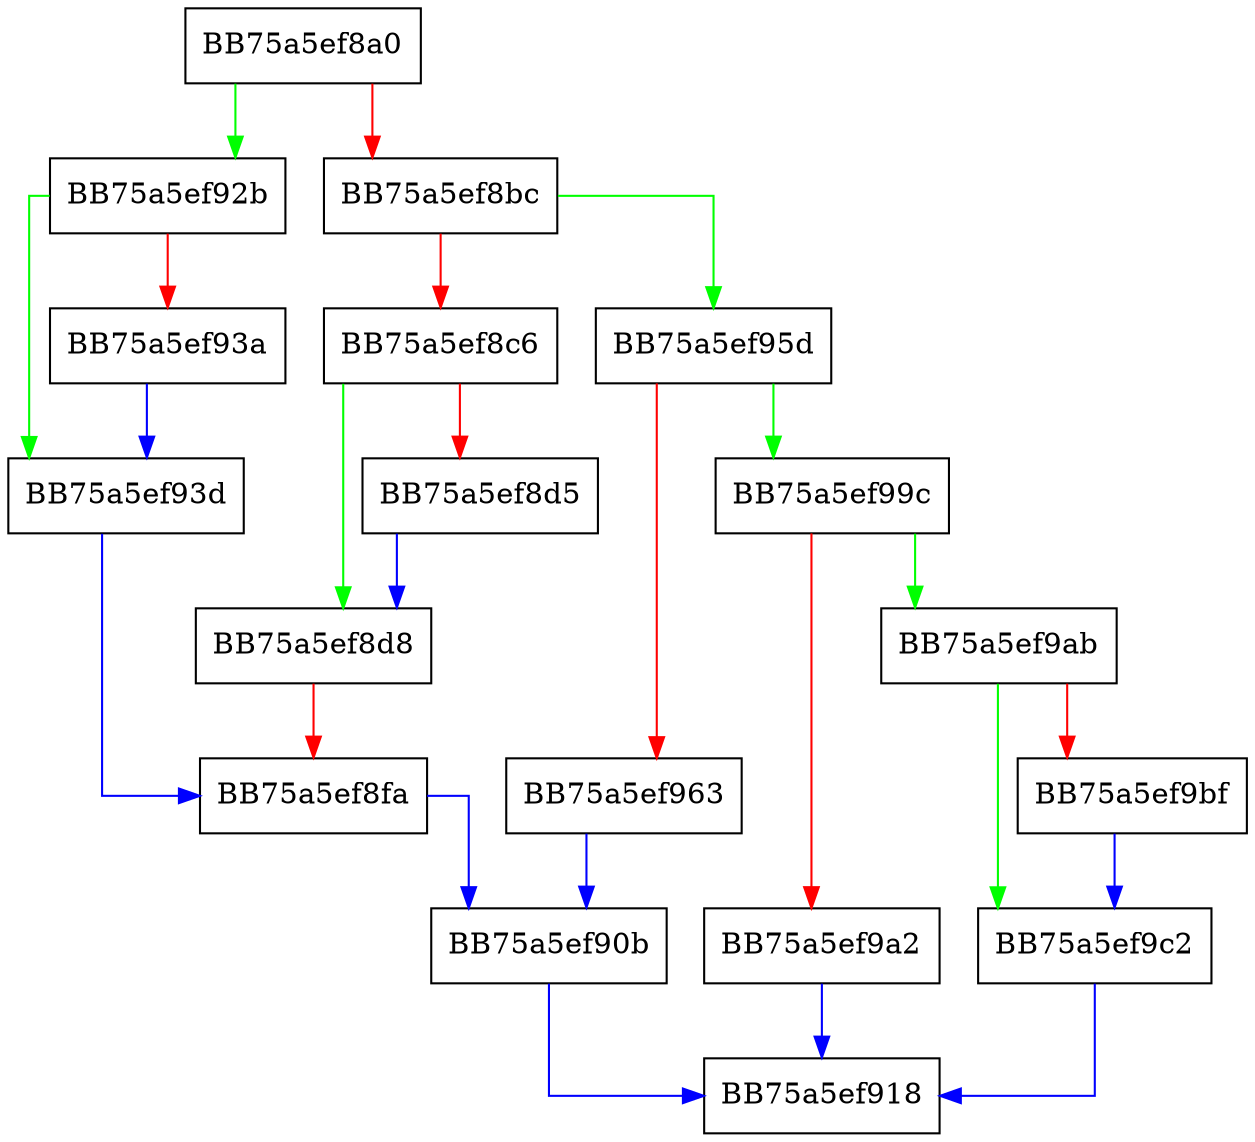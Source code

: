 digraph GetQuery {
  node [shape="box"];
  graph [splines=ortho];
  BB75a5ef8a0 -> BB75a5ef92b [color="green"];
  BB75a5ef8a0 -> BB75a5ef8bc [color="red"];
  BB75a5ef8bc -> BB75a5ef95d [color="green"];
  BB75a5ef8bc -> BB75a5ef8c6 [color="red"];
  BB75a5ef8c6 -> BB75a5ef8d8 [color="green"];
  BB75a5ef8c6 -> BB75a5ef8d5 [color="red"];
  BB75a5ef8d5 -> BB75a5ef8d8 [color="blue"];
  BB75a5ef8d8 -> BB75a5ef8fa [color="red"];
  BB75a5ef8fa -> BB75a5ef90b [color="blue"];
  BB75a5ef90b -> BB75a5ef918 [color="blue"];
  BB75a5ef92b -> BB75a5ef93d [color="green"];
  BB75a5ef92b -> BB75a5ef93a [color="red"];
  BB75a5ef93a -> BB75a5ef93d [color="blue"];
  BB75a5ef93d -> BB75a5ef8fa [color="blue"];
  BB75a5ef95d -> BB75a5ef99c [color="green"];
  BB75a5ef95d -> BB75a5ef963 [color="red"];
  BB75a5ef963 -> BB75a5ef90b [color="blue"];
  BB75a5ef99c -> BB75a5ef9ab [color="green"];
  BB75a5ef99c -> BB75a5ef9a2 [color="red"];
  BB75a5ef9a2 -> BB75a5ef918 [color="blue"];
  BB75a5ef9ab -> BB75a5ef9c2 [color="green"];
  BB75a5ef9ab -> BB75a5ef9bf [color="red"];
  BB75a5ef9bf -> BB75a5ef9c2 [color="blue"];
  BB75a5ef9c2 -> BB75a5ef918 [color="blue"];
}